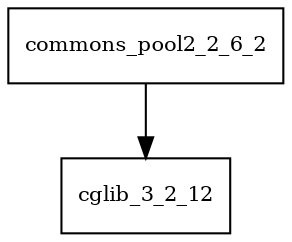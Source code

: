 digraph commons_pool2_2_6_2_dependencies {
  node [shape = box, fontsize=10.0];
  commons_pool2_2_6_2 -> cglib_3_2_12;
}
